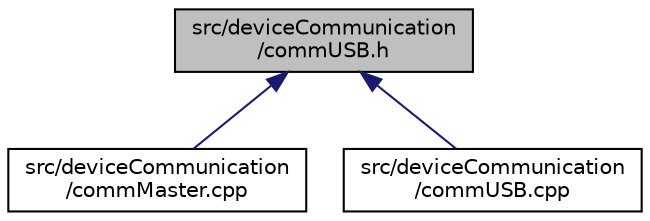 digraph "src/deviceCommunication/commUSB.h"
{
 // LATEX_PDF_SIZE
  edge [fontname="Helvetica",fontsize="10",labelfontname="Helvetica",labelfontsize="10"];
  node [fontname="Helvetica",fontsize="10",shape=record];
  Node1 [label="src/deviceCommunication\l/commUSB.h",height=0.2,width=0.4,color="black", fillcolor="grey75", style="filled", fontcolor="black",tooltip="Child class for USB connection."];
  Node1 -> Node2 [dir="back",color="midnightblue",fontsize="10",style="solid",fontname="Helvetica"];
  Node2 [label="src/deviceCommunication\l/commMaster.cpp",height=0.2,width=0.4,color="black", fillcolor="white", style="filled",URL="$comm_master_8cpp.html",tooltip=" "];
  Node1 -> Node3 [dir="back",color="midnightblue",fontsize="10",style="solid",fontname="Helvetica"];
  Node3 [label="src/deviceCommunication\l/commUSB.cpp",height=0.2,width=0.4,color="black", fillcolor="white", style="filled",URL="$comm_u_s_b_8cpp.html",tooltip=" "];
}
